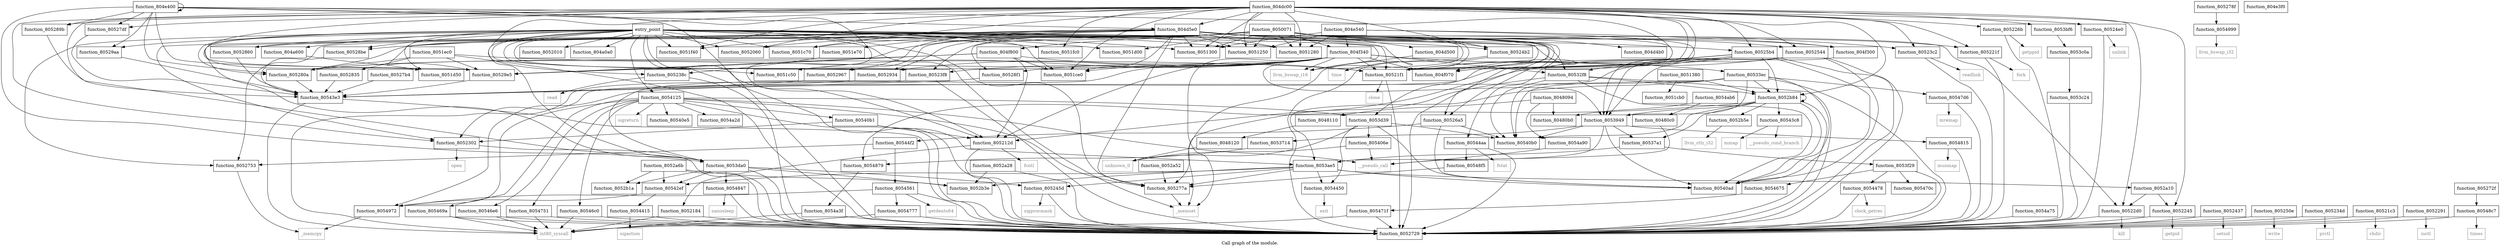digraph "Call graph of the module." {
  label="Call graph of the module.";
  node [shape=record];

  Node_function_8051ec0 [label="{function_8051ec0}"];
  Node_function_8051f40 [label="{function_8051f40}"];
  Node_function_8052b5e [label="{function_8052b5e}"];
  Node_function_80523f8 [label="{function_80523f8}"];
  Node_function_8052860 [label="{function_8052860}"];
  Node_function_8052437 [label="{function_8052437}"];
  Node_function_805289b [label="{function_805289b}"];
  Node_function_80528be [label="{function_80528be}"];
  Node_function_805245d [label="{function_805245d}"];
  Node_function_80528f1 [label="{function_80528f1}"];
  Node_function_8052934 [label="{function_8052934}"];
  Node_function_80524b2 [label="{function_80524b2}"];
  Node_function_8052967 [label="{function_8052967}"];
  Node_function_80524e0 [label="{function_80524e0}"];
  Node_function_805250e [label="{function_805250e}"];
  Node_function_80529aa [label="{function_80529aa}"];
  Node_function_8052544 [label="{function_8052544}"];
  Node_function_80529e5 [label="{function_80529e5}"];
  Node_function_80525b4 [label="{function_80525b4}"];
  Node_function_80533ec [label="{function_80533ec}"];
  Node_function_80526a5 [label="{function_80526a5}"];
  Node_function_8052a10 [label="{function_8052a10}"];
  Node_function_8052729 [label="{function_8052729}"];
  Node_function_8052a28 [label="{function_8052a28}"];
  Node_function_805234d [label="{function_805234d}"];
  Node_function_8052b3e [label="{function_8052b3e}"];
  Node_function_805272f [label="{function_805272f}"];
  Node_function_8051fc0 [label="{function_8051fc0}"];
  Node_function_80527b4 [label="{function_80527b4}"];
  Node_function_8052010 [label="{function_8052010}"];
  Node_function_8052060 [label="{function_8052060}"];
  Node_function_805212d [label="{function_805212d}"];
  Node_function_8052184 [label="{function_8052184}"];
  Node_function_80521c3 [label="{function_80521c3}"];
  Node_function_80521f1 [label="{function_80521f1}"];
  Node_function_805221f [label="{function_805221f}"];
  Node_function_8052245 [label="{function_8052245}"];
  Node_function_805226b [label="{function_805226b}"];
  Node_function_805238c [label="{function_805238c}"];
  Node_function_80527df [label="{function_80527df}"];
  Node_function_8052a52 [label="{function_8052a52}"];
  Node_function_8052753 [label="{function_8052753}"];
  Node_function_8052291 [label="{function_8052291}"];
  Node_function_80522d0 [label="{function_80522d0}"];
  Node_function_80532f8 [label="{function_80532f8}"];
  Node_function_8052302 [label="{function_8052302}"];
  Node_function_805280a [label="{function_805280a}"];
  Node_function_80523c2 [label="{function_80523c2}"];
  Node_function_8052a6b [label="{function_8052a6b}"];
  Node_function_805277a [label="{function_805277a}"];
  Node_function_8052b84 [label="{function_8052b84}"];
  Node_function_8052835 [label="{function_8052835}"];
  Node_function_8052b1a [label="{function_8052b1a}"];
  Node_function_805278f [label="{function_805278f}"];
  Node_function_8054a75 [label="{function_8054a75}"];
  Node_function_8053714 [label="{function_8053714}"];
  Node_function_80537a1 [label="{function_80537a1}"];
  Node_function_8053949 [label="{function_8053949}"];
  Node_function_8053ae5 [label="{function_8053ae5}"];
  Node_function_8053bf6 [label="{function_8053bf6}"];
  Node_function_8053c0a [label="{function_8053c0a}"];
  Node_function_8053c24 [label="{function_8053c24}"];
  Node_function_8053d39 [label="{function_8053d39}"];
  Node_function_8053da0 [label="{function_8053da0}"];
  Node_function_8053f29 [label="{function_8053f29}"];
  Node_function_805406e [label="{function_805406e}"];
  Node_function_80540ad [label="{function_80540ad}"];
  Node_function_80540b0 [label="{function_80540b0}"];
  Node_function_80540b1 [label="{function_80540b1}"];
  Node_function_80540e5 [label="{function_80540e5}"];
  Node_function_8054a3f [label="{function_8054a3f}"];
  Node_function_8054125 [label="{function_8054125}"];
  Node_function_80542ef [label="{function_80542ef}"];
  Node_function_80543c8 [label="{function_80543c8}"];
  Node_function_80543e3 [label="{function_80543e3}"];
  Node_function_8054415 [label="{function_8054415}"];
  Node_function_8054450 [label="{function_8054450}"];
  Node_function_8054478 [label="{function_8054478}"];
  Node_function_80544aa [label="{function_80544aa}"];
  Node_function_80544f2 [label="{function_80544f2}"];
  Node_function_8054561 [label="{function_8054561}"];
  Node_function_8054675 [label="{function_8054675}"];
  Node_function_805469a [label="{function_805469a}"];
  Node_function_80546c0 [label="{function_80546c0}"];
  Node_function_80546e6 [label="{function_80546e6}"];
  Node_function_805470c [label="{function_805470c}"];
  Node_function_805471f [label="{function_805471f}"];
  Node_function_8054751 [label="{function_8054751}"];
  Node_function_8054777 [label="{function_8054777}"];
  Node_function_80547d6 [label="{function_80547d6}"];
  Node_function_8054815 [label="{function_8054815}"];
  Node_function_8054847 [label="{function_8054847}"];
  Node_function_8054879 [label="{function_8054879}"];
  Node_function_80548c7 [label="{function_80548c7}"];
  Node_function_80548f5 [label="{function_80548f5}"];
  Node_function_8054972 [label="{function_8054972}"];
  Node_function_8054999 [label="{function_8054999}"];
  Node_function_8054a2d [label="{function_8054a2d}"];
  Node_function_8054a90 [label="{function_8054a90}"];
  Node_function_8054ab6 [label="{function_8054ab6}"];
  Node_llvm_ctlz_i32 [color="gray50", fontcolor="gray50", label="{llvm_ctlz_i32}"];
  Node_llvm_bswap_i32 [color="gray50", fontcolor="gray50", label="{llvm_bswap_i32}"];
  Node__memset [color="gray50", fontcolor="gray50", label="{_memset}"];
  Node__memcpy [color="gray50", fontcolor="gray50", label="{_memcpy}"];
  Node_llvm_bswap_i16 [color="gray50", fontcolor="gray50", label="{llvm_bswap_i16}"];
  Node_unknown_0 [color="gray50", fontcolor="gray50", label="{unknown_0}"];
  Node_fcntl [color="gray50", fontcolor="gray50", label="{fcntl}"];
  Node_int80_syscall [color="gray50", fontcolor="gray50", label="{int80_syscall}"];
  Node_chdir [color="gray50", fontcolor="gray50", label="{chdir}"];
  Node_close [color="gray50", fontcolor="gray50", label="{close}"];
  Node_fork [color="gray50", fontcolor="gray50", label="{fork}"];
  Node_getpid [color="gray50", fontcolor="gray50", label="{getpid}"];
  Node_getppid [color="gray50", fontcolor="gray50", label="{getppid}"];
  Node_ioctl [color="gray50", fontcolor="gray50", label="{ioctl}"];
  Node_kill [color="gray50", fontcolor="gray50", label="{kill}"];
  Node_open [color="gray50", fontcolor="gray50", label="{open}"];
  Node_prctl [color="gray50", fontcolor="gray50", label="{prctl}"];
  Node_read [color="gray50", fontcolor="gray50", label="{read}"];
  Node_readlink [color="gray50", fontcolor="gray50", label="{readlink}"];
  Node_setsid [color="gray50", fontcolor="gray50", label="{setsid}"];
  Node_sigprocmask [color="gray50", fontcolor="gray50", label="{sigprocmask}"];
  Node_time [color="gray50", fontcolor="gray50", label="{time}"];
  Node_unlink [color="gray50", fontcolor="gray50", label="{unlink}"];
  Node_write [color="gray50", fontcolor="gray50", label="{write}"];
  Node_sigreturn [color="gray50", fontcolor="gray50", label="{sigreturn}"];
  Node_mmap [color="gray50", fontcolor="gray50", label="{mmap}"];
  Node_sigaction [color="gray50", fontcolor="gray50", label="{sigaction}"];
  Node_exit [color="gray50", fontcolor="gray50", label="{exit}"];
  Node_clock_getres [color="gray50", fontcolor="gray50", label="{clock_getres}"];
  Node_fstat [color="gray50", fontcolor="gray50", label="{fstat}"];
  Node_getdents64 [color="gray50", fontcolor="gray50", label="{getdents64}"];
  Node_mremap [color="gray50", fontcolor="gray50", label="{mremap}"];
  Node_munmap [color="gray50", fontcolor="gray50", label="{munmap}"];
  Node_nanosleep [color="gray50", fontcolor="gray50", label="{nanosleep}"];
  Node_times [color="gray50", fontcolor="gray50", label="{times}"];
  Node___pseudo_call [color="gray50", fontcolor="gray50", label="{__pseudo_call}"];
  Node___pseudo_cond_branch [color="gray50", fontcolor="gray50", label="{__pseudo_cond_branch}"];
  Node_function_8048094 [label="{function_8048094}"];
  Node_function_80480b0 [label="{function_80480b0}"];
  Node_function_80480c0 [label="{function_80480c0}"];
  Node_function_8048110 [label="{function_8048110}"];
  Node_function_8048120 [label="{function_8048120}"];
  Node_entry_point [label="{entry_point}"];
  Node_function_804a0a0 [label="{function_804a0a0}"];
  Node_function_804a600 [label="{function_804a600}"];
  Node_function_804d4b0 [label="{function_804d4b0}"];
  Node_function_804d500 [label="{function_804d500}"];
  Node_function_804d5e0 [label="{function_804d5e0}"];
  Node_function_804dc00 [label="{function_804dc00}"];
  Node_function_804e3f0 [label="{function_804e3f0}"];
  Node_function_804e400 [label="{function_804e400}"];
  Node_function_804e540 [label="{function_804e540}"];
  Node_function_804f070 [label="{function_804f070}"];
  Node_function_804f300 [label="{function_804f300}"];
  Node_function_804f340 [label="{function_804f340}"];
  Node_function_804f800 [label="{function_804f800}"];
  Node_function_8050071 [label="{function_8050071}"];
  Node_function_8051250 [label="{function_8051250}"];
  Node_function_8051280 [label="{function_8051280}"];
  Node_function_8051300 [label="{function_8051300}"];
  Node_function_8051380 [label="{function_8051380}"];
  Node_function_8051c50 [label="{function_8051c50}"];
  Node_function_8051c70 [label="{function_8051c70}"];
  Node_function_8051cb0 [label="{function_8051cb0}"];
  Node_function_8051ce0 [label="{function_8051ce0}"];
  Node_function_8051d00 [label="{function_8051d00}"];
  Node_function_8051d50 [label="{function_8051d50}"];
  Node_function_8051e70 [label="{function_8051e70}"];
  Node_function_8051ec0 -> Node_function_80529e5;
  Node_function_8051ec0 -> Node_function_8052729;
  Node_function_8051ec0 -> Node_function_80521f1;
  Node_function_8051ec0 -> Node_function_805280a;
  Node_function_8051ec0 -> Node_function_8052835;
  Node_function_8052b5e -> Node_llvm_ctlz_i32;
  Node_function_80523f8 -> Node_function_8052729;
  Node_function_80523f8 -> Node_int80_syscall;
  Node_function_8052860 -> Node_function_80543e3;
  Node_function_8052437 -> Node_function_8052729;
  Node_function_8052437 -> Node_setsid;
  Node_function_805289b -> Node_function_80543e3;
  Node_function_80528be -> Node_function_80543e3;
  Node_function_805245d -> Node_function_8052729;
  Node_function_805245d -> Node_sigprocmask;
  Node_function_80528f1 -> Node_function_80543e3;
  Node_function_8052934 -> Node_function_80543e3;
  Node_function_80524b2 -> Node_function_8052729;
  Node_function_80524b2 -> Node_time;
  Node_function_8052967 -> Node_function_80543e3;
  Node_function_80524e0 -> Node_function_8052729;
  Node_function_80524e0 -> Node_unlink;
  Node_function_805250e -> Node_function_8052729;
  Node_function_805250e -> Node_write;
  Node_function_80529aa -> Node_function_80543e3;
  Node_function_8052544 -> Node_function_8052729;
  Node_function_8052544 -> Node_function_80521f1;
  Node_function_8052544 -> Node_function_8053949;
  Node_function_8052544 -> Node_function_80540ad;
  Node_function_8052544 -> Node_function_80540b0;
  Node_function_80529e5 -> Node_function_80543e3;
  Node_function_80525b4 -> Node_function_8052729;
  Node_function_80525b4 -> Node_function_805212d;
  Node_function_80525b4 -> Node_function_80521f1;
  Node_function_80525b4 -> Node_function_80532f8;
  Node_function_80525b4 -> Node_function_8052302;
  Node_function_80525b4 -> Node_function_8052b84;
  Node_function_80525b4 -> Node_function_8053949;
  Node_function_80525b4 -> Node_function_80540ad;
  Node_function_80525b4 -> Node_function_80544aa;
  Node_function_80533ec -> Node_function_8052729;
  Node_function_80533ec -> Node_function_8052b84;
  Node_function_80533ec -> Node_function_8053949;
  Node_function_80533ec -> Node_function_8053ae5;
  Node_function_80533ec -> Node_function_80540ad;
  Node_function_80533ec -> Node_function_80540b0;
  Node_function_80533ec -> Node_function_80547d6;
  Node_function_80533ec -> Node_function_8054972;
  Node_function_80526a5 -> Node_function_80540ad;
  Node_function_80526a5 -> Node_function_80540b0;
  Node_function_80526a5 -> Node_function_80544f2;
  Node_function_8052a10 -> Node_function_8052245;
  Node_function_8052a10 -> Node_function_80522d0;
  Node_function_8052a28 -> Node_function_8052729;
  Node_function_8052a28 -> Node_function_8052b3e;
  Node_function_805234d -> Node_function_8052729;
  Node_function_805234d -> Node_prctl;
  Node_function_805272f -> Node_function_80548c7;
  Node_function_80527b4 -> Node_function_80543e3;
  Node_function_805212d -> Node_function_8052729;
  Node_function_805212d -> Node_function_8052184;
  Node_function_805212d -> Node_fcntl;
  Node_function_8052184 -> Node_function_8052729;
  Node_function_8052184 -> Node_int80_syscall;
  Node_function_80521c3 -> Node_function_8052729;
  Node_function_80521c3 -> Node_chdir;
  Node_function_80521f1 -> Node_function_8052729;
  Node_function_80521f1 -> Node_close;
  Node_function_805221f -> Node_function_8052729;
  Node_function_805221f -> Node_fork;
  Node_function_8052245 -> Node_function_8052729;
  Node_function_8052245 -> Node_getpid;
  Node_function_805226b -> Node_function_8052729;
  Node_function_805226b -> Node_getppid;
  Node_function_805238c -> Node_function_8052729;
  Node_function_805238c -> Node_read;
  Node_function_80527df -> Node_function_80543e3;
  Node_function_8052a52 -> Node_function_805277a;
  Node_function_8052753 -> Node__memcpy;
  Node_function_8052291 -> Node_function_8052729;
  Node_function_8052291 -> Node_ioctl;
  Node_function_80522d0 -> Node_function_8052729;
  Node_function_80522d0 -> Node_kill;
  Node_function_80532f8 -> Node_function_8052729;
  Node_function_80532f8 -> Node_function_805277a;
  Node_function_80532f8 -> Node_function_8052b84;
  Node_function_80532f8 -> Node_function_80540ad;
  Node_function_80532f8 -> Node_function_80540b0;
  Node_function_8052302 -> Node_function_8052729;
  Node_function_8052302 -> Node_open;
  Node_function_805280a -> Node_function_80543e3;
  Node_function_80523c2 -> Node_function_8052729;
  Node_function_80523c2 -> Node_readlink;
  Node_function_8052a6b -> Node_function_8052729;
  Node_function_8052a6b -> Node_function_8052b3e;
  Node_function_8052a6b -> Node_function_8052b1a;
  Node_function_8052a6b -> Node_function_80542ef;
  Node_function_805277a -> Node__memset;
  Node_function_8052b84 -> Node_function_8052b5e;
  Node_function_8052b84 -> Node_function_8052729;
  Node_function_8052b84 -> Node_function_8052b84;
  Node_function_8052b84 -> Node_function_80537a1;
  Node_function_8052b84 -> Node_function_8053949;
  Node_function_8052b84 -> Node_function_80540ad;
  Node_function_8052b84 -> Node_function_80540b0;
  Node_function_8052b84 -> Node_function_80543c8;
  Node_function_8052b84 -> Node_function_8054879;
  Node_function_8052835 -> Node_function_80543e3;
  Node_function_805278f -> Node_function_8054999;
  Node_function_8054a75 -> Node_function_8052729;
  Node_function_8053714 -> Node_function_8054879;
  Node_function_80537a1 -> Node_function_8053ae5;
  Node_function_80537a1 -> Node_function_8053f29;
  Node_function_8053949 -> Node_function_8053714;
  Node_function_8053949 -> Node_function_80537a1;
  Node_function_8053949 -> Node_function_8053ae5;
  Node_function_8053949 -> Node_function_80540ad;
  Node_function_8053949 -> Node_function_80540b0;
  Node_function_8053949 -> Node_function_8054815;
  Node_function_8053ae5 -> Node_function_805245d;
  Node_function_8053ae5 -> Node_function_8052a10;
  Node_function_8053ae5 -> Node_function_8052b3e;
  Node_function_8053ae5 -> Node_function_805277a;
  Node_function_8053ae5 -> Node_function_80540ad;
  Node_function_8053ae5 -> Node_function_80542ef;
  Node_function_8053ae5 -> Node_function_8054450;
  Node_function_8053bf6 -> Node_function_8053c0a;
  Node_function_8053c0a -> Node_function_8053c24;
  Node_function_8053c24 -> Node_function_8052729;
  Node_function_8053d39 -> Node_function_805406e;
  Node_function_8053d39 -> Node_function_80540ad;
  Node_function_8053d39 -> Node_function_80540b0;
  Node_function_8053d39 -> Node_function_8054450;
  Node_function_8053d39 -> Node_unknown_0;
  Node_function_8053da0 -> Node_function_805245d;
  Node_function_8053da0 -> Node_function_8052729;
  Node_function_8053da0 -> Node_function_8052b3e;
  Node_function_8053da0 -> Node_function_8052b1a;
  Node_function_8053da0 -> Node_function_80542ef;
  Node_function_8053da0 -> Node_function_8054847;
  Node_function_8053f29 -> Node_function_8052729;
  Node_function_8053f29 -> Node_function_8054478;
  Node_function_8053f29 -> Node_function_8054675;
  Node_function_8053f29 -> Node_function_805470c;
  Node_function_805406e -> Node_unknown_0;
  Node_function_805406e -> Node___pseudo_call;
  Node_function_80540b1 -> Node_function_805212d;
  Node_function_80540b1 -> Node_function_8052302;
  Node_function_80540b1 -> Node_function_8053ae5;
  Node_function_8054a3f -> Node_function_8052729;
  Node_function_8054a3f -> Node_int80_syscall;
  Node_function_8054125 -> Node_function_8052729;
  Node_function_8054125 -> Node_function_805277a;
  Node_function_8054125 -> Node_function_8053d39;
  Node_function_8054125 -> Node_function_80540b1;
  Node_function_8054125 -> Node_function_80540e5;
  Node_function_8054125 -> Node_function_805469a;
  Node_function_8054125 -> Node_function_80546c0;
  Node_function_8054125 -> Node_function_80546e6;
  Node_function_8054125 -> Node_function_8054751;
  Node_function_8054125 -> Node_function_8054972;
  Node_function_8054125 -> Node_function_8054a2d;
  Node_function_8054125 -> Node_sigreturn;
  Node_function_8054125 -> Node___pseudo_call;
  Node_function_80542ef -> Node_function_8054415;
  Node_function_80542ef -> Node_function_8054972;
  Node_function_80543c8 -> Node_mmap;
  Node_function_80543c8 -> Node___pseudo_cond_branch;
  Node_function_80543e3 -> Node_function_8052729;
  Node_function_80543e3 -> Node_int80_syscall;
  Node_function_8054415 -> Node_function_8052729;
  Node_function_8054415 -> Node_sigaction;
  Node_function_8054450 -> Node_exit;
  Node_function_8054478 -> Node_function_8052729;
  Node_function_8054478 -> Node_clock_getres;
  Node_function_80544aa -> Node_function_8052729;
  Node_function_80544aa -> Node_function_80548f5;
  Node_function_80544aa -> Node_fstat;
  Node_function_80544f2 -> Node_function_8052753;
  Node_function_80544f2 -> Node_function_8054561;
  Node_function_8054561 -> Node_function_8052729;
  Node_function_8054561 -> Node_function_8054777;
  Node_function_8054561 -> Node_function_8054972;
  Node_function_8054561 -> Node_getdents64;
  Node_function_8054675 -> Node_function_805471f;
  Node_function_805469a -> Node_function_8052729;
  Node_function_805469a -> Node_int80_syscall;
  Node_function_80546c0 -> Node_function_8052729;
  Node_function_80546c0 -> Node_int80_syscall;
  Node_function_80546e6 -> Node_function_8052729;
  Node_function_80546e6 -> Node_int80_syscall;
  Node_function_805471f -> Node_function_8052729;
  Node_function_805471f -> Node_int80_syscall;
  Node_function_8054751 -> Node_function_8052729;
  Node_function_8054751 -> Node_int80_syscall;
  Node_function_8054777 -> Node_function_8052729;
  Node_function_8054777 -> Node_int80_syscall;
  Node_function_80547d6 -> Node_function_8052729;
  Node_function_80547d6 -> Node_mremap;
  Node_function_8054815 -> Node_function_8052729;
  Node_function_8054815 -> Node_munmap;
  Node_function_8054847 -> Node_function_8052729;
  Node_function_8054847 -> Node_nanosleep;
  Node_function_8054879 -> Node_function_8054a3f;
  Node_function_80548c7 -> Node_function_8052729;
  Node_function_80548c7 -> Node_times;
  Node_function_80548f5 -> Node_function_805277a;
  Node_function_8054972 -> Node__memcpy;
  Node_function_8054999 -> Node_llvm_bswap_i32;
  Node_function_8054a90 -> Node___pseudo_call;
  Node_function_8054ab6 -> Node_function_80480b0;
  Node_function_8054ab6 -> Node_function_80480c0;
  Node_function_8048094 -> Node_function_8054a90;
  Node_function_8048094 -> Node_function_80480b0;
  Node_function_8048094 -> Node_function_8048110;
  Node_function_80480c0 -> Node___pseudo_call;
  Node_function_8048110 -> Node_function_8048120;
  Node_function_8048120 -> Node_unknown_0;
  Node_entry_point -> Node_function_8051f40;
  Node_entry_point -> Node_function_80523f8;
  Node_entry_point -> Node_function_8052860;
  Node_entry_point -> Node_function_80528be;
  Node_entry_point -> Node_function_8052934;
  Node_entry_point -> Node_function_80524b2;
  Node_entry_point -> Node_function_80529aa;
  Node_entry_point -> Node_function_80529e5;
  Node_entry_point -> Node_function_8052729;
  Node_entry_point -> Node_function_8051fc0;
  Node_entry_point -> Node_function_8052010;
  Node_entry_point -> Node_function_8052060;
  Node_entry_point -> Node_function_805212d;
  Node_entry_point -> Node_function_80521f1;
  Node_entry_point -> Node_function_8052753;
  Node_entry_point -> Node_function_80532f8;
  Node_entry_point -> Node_function_805280a;
  Node_entry_point -> Node_function_805277a;
  Node_entry_point -> Node_function_8053da0;
  Node_entry_point -> Node_function_8054125;
  Node_entry_point -> Node__memset;
  Node_entry_point -> Node_llvm_bswap_i16;
  Node_entry_point -> Node_function_804a0a0;
  Node_entry_point -> Node_function_804a600;
  Node_entry_point -> Node_function_804f070;
  Node_entry_point -> Node_function_8051250;
  Node_entry_point -> Node_function_8051280;
  Node_entry_point -> Node_function_8051300;
  Node_entry_point -> Node_function_8051c50;
  Node_entry_point -> Node_function_8051c70;
  Node_entry_point -> Node_function_8051ce0;
  Node_entry_point -> Node_function_8051d00;
  Node_entry_point -> Node_function_8051d50;
  Node_function_804a600 -> Node_function_8051d50;
  Node_function_804d500 -> Node_llvm_bswap_i16;
  Node_function_804d5e0 -> Node_function_8051f40;
  Node_function_804d5e0 -> Node_function_8052544;
  Node_function_804d5e0 -> Node_function_80525b4;
  Node_function_804d5e0 -> Node_function_80526a5;
  Node_function_804d5e0 -> Node_function_8052060;
  Node_function_804d5e0 -> Node_function_80521f1;
  Node_function_804d5e0 -> Node_function_80522d0;
  Node_function_804d5e0 -> Node_function_8052302;
  Node_function_804d5e0 -> Node_function_80523c2;
  Node_function_804d5e0 -> Node_function_805277a;
  Node_function_804d5e0 -> Node_function_8053da0;
  Node_function_804d5e0 -> Node_llvm_bswap_i16;
  Node_function_804d5e0 -> Node_function_8051250;
  Node_function_804d5e0 -> Node_function_8051280;
  Node_function_804d5e0 -> Node_function_8051300;
  Node_function_804d5e0 -> Node_function_8051c50;
  Node_function_804d5e0 -> Node_function_8051c70;
  Node_function_804d5e0 -> Node_function_8051ce0;
  Node_function_804d5e0 -> Node_function_8051d50;
  Node_function_804d5e0 -> Node_function_8051e70;
  Node_function_804dc00 -> Node_function_8051f40;
  Node_function_804dc00 -> Node_function_805289b;
  Node_function_804dc00 -> Node_function_80524b2;
  Node_function_804dc00 -> Node_function_80524e0;
  Node_function_804dc00 -> Node_function_8052544;
  Node_function_804dc00 -> Node_function_80529e5;
  Node_function_804dc00 -> Node_function_80525b4;
  Node_function_804dc00 -> Node_function_80526a5;
  Node_function_804dc00 -> Node_function_8051fc0;
  Node_function_804dc00 -> Node_function_8052060;
  Node_function_804dc00 -> Node_function_80521f1;
  Node_function_804dc00 -> Node_function_805221f;
  Node_function_804dc00 -> Node_function_8052245;
  Node_function_804dc00 -> Node_function_805226b;
  Node_function_804dc00 -> Node_function_805238c;
  Node_function_804dc00 -> Node_function_80527df;
  Node_function_804dc00 -> Node_function_80522d0;
  Node_function_804dc00 -> Node_function_8052302;
  Node_function_804dc00 -> Node_function_80523c2;
  Node_function_804dc00 -> Node_function_8052b84;
  Node_function_804dc00 -> Node_function_8053bf6;
  Node_function_804dc00 -> Node_function_8053da0;
  Node_function_804dc00 -> Node_function_804d5e0;
  Node_function_804dc00 -> Node_function_8051250;
  Node_function_804dc00 -> Node_function_8051280;
  Node_function_804dc00 -> Node_function_8051300;
  Node_function_804dc00 -> Node_function_8051c70;
  Node_function_804dc00 -> Node_function_8051ce0;
  Node_function_804e400 -> Node_function_805289b;
  Node_function_804e400 -> Node_function_80529aa;
  Node_function_804e400 -> Node_function_80529e5;
  Node_function_804e400 -> Node_function_8052729;
  Node_function_804e400 -> Node_function_805212d;
  Node_function_804e400 -> Node_function_80521f1;
  Node_function_804e400 -> Node_function_80527df;
  Node_function_804e400 -> Node_function_805280a;
  Node_function_804e400 -> Node_function_8053da0;
  Node_function_804e400 -> Node_function_804d5e0;
  Node_function_804e400 -> Node_function_804e400;
  Node_function_804e540 -> Node_function_804f070;
  Node_function_804e540 -> Node_function_804f300;
  Node_function_804e540 -> Node_function_804f340;
  Node_function_804e540 -> Node_function_8051250;
  Node_function_804e540 -> Node_function_8051280;
  Node_function_804e540 -> Node_function_8051300;
  Node_function_804f300 -> Node_function_8053949;
  Node_function_804f340 -> Node_function_80523f8;
  Node_function_804f340 -> Node_function_80528f1;
  Node_function_804f340 -> Node_function_8052934;
  Node_function_804f340 -> Node_function_80529e5;
  Node_function_804f340 -> Node_function_80533ec;
  Node_function_804f340 -> Node_function_805212d;
  Node_function_804f340 -> Node_function_80521f1;
  Node_function_804f340 -> Node_function_80532f8;
  Node_function_804f340 -> Node_function_805280a;
  Node_function_804f340 -> Node_function_8053949;
  Node_function_804f340 -> Node_function_8053da0;
  Node_function_804f340 -> Node__memset;
  Node_function_804f340 -> Node_llvm_bswap_i16;
  Node_function_804f340 -> Node_function_804f070;
  Node_function_804f340 -> Node_function_8051c50;
  Node_function_804f340 -> Node_function_8051ce0;
  Node_function_804f800 -> Node_function_80529e5;
  Node_function_804f800 -> Node_function_805212d;
  Node_function_804f800 -> Node_function_80521f1;
  Node_function_804f800 -> Node_function_805280a;
  Node_function_804f800 -> Node_function_8051ce0;
  Node_function_8050071 -> Node_function_80523f8;
  Node_function_8050071 -> Node_function_8052860;
  Node_function_8050071 -> Node_function_80528be;
  Node_function_8050071 -> Node_function_80528f1;
  Node_function_8050071 -> Node_function_8052934;
  Node_function_8050071 -> Node_function_80524b2;
  Node_function_8050071 -> Node_function_8052967;
  Node_function_8050071 -> Node_function_80529e5;
  Node_function_8050071 -> Node_function_8052729;
  Node_function_8050071 -> Node_function_80521f1;
  Node_function_8050071 -> Node_function_805221f;
  Node_function_8050071 -> Node_function_8052753;
  Node_function_8050071 -> Node_function_805280a;
  Node_function_8050071 -> Node_function_8053d39;
  Node_function_8050071 -> Node__memset;
  Node_function_8050071 -> Node_llvm_bswap_i16;
  Node_function_8050071 -> Node_function_804d4b0;
  Node_function_8050071 -> Node_function_804d500;
  Node_function_8050071 -> Node_function_804f070;
  Node_function_8050071 -> Node_function_804f300;
  Node_function_8050071 -> Node_function_804f340;
  Node_function_8050071 -> Node_function_804f800;
  Node_function_8050071 -> Node_function_8051250;
  Node_function_8050071 -> Node_function_8051280;
  Node_function_8050071 -> Node_function_8051300;
  Node_function_8050071 -> Node_function_8051d00;
  Node_function_8051380 -> Node_function_8052b84;
  Node_function_8051380 -> Node_function_8051cb0;
  Node_function_8051e70 -> Node_function_805238c;
}
